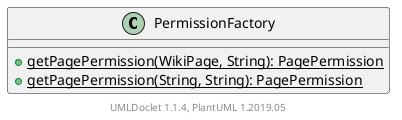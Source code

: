 @startuml

    class PermissionFactory [[PermissionFactory.html]] {
        {static} +getPagePermission(WikiPage, String): PagePermission
        {static} +getPagePermission(String, String): PagePermission
    }


    center footer UMLDoclet 1.1.4, PlantUML 1.2019.05
@enduml
